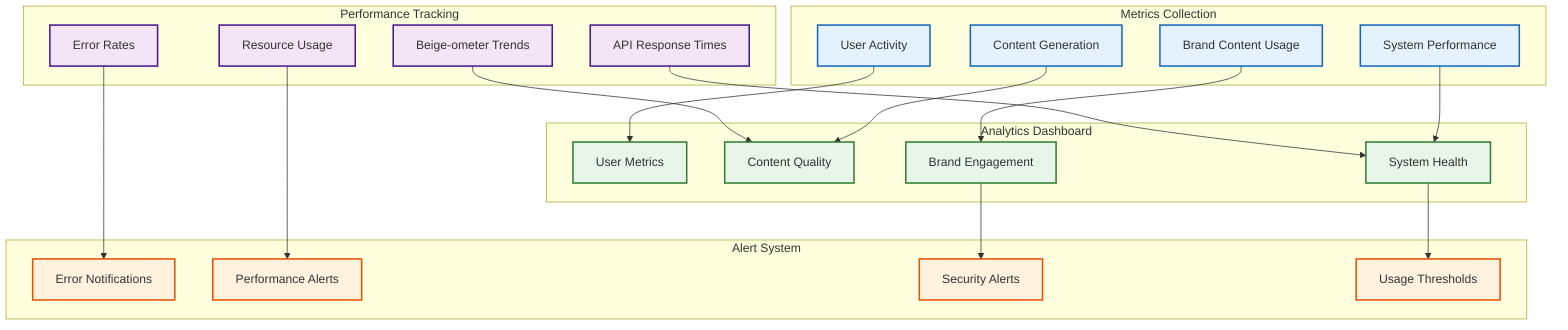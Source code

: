 graph TD
    subgraph Metrics Collection
        A[User Activity]
        B[Content Generation]
        C[Brand Content Usage]
        D[System Performance]
    end

    subgraph Performance Tracking
        E[Beige-ometer Trends]
        F[API Response Times]
        G[Error Rates]
        H[Resource Usage]
    end

    subgraph Analytics Dashboard
        I[User Metrics]
        J[Content Quality]
        K[Brand Engagement]
        L[System Health]
    end

    subgraph Alert System
        M[Error Notifications]
        N[Performance Alerts]
        O[Security Alerts]
        P[Usage Thresholds]
    end

    A --> I
    B --> J
    C --> K
    D --> L
    E --> J
    F --> L
    G --> M
    H --> N
    K --> O
    L --> P

    classDef collection fill:#e3f2fd,stroke:#1565c0,stroke-width:2px
    classDef tracking fill:#f3e5f5,stroke:#4a148c,stroke-width:2px
    classDef dashboard fill:#e8f5e9,stroke:#2e7d32,stroke-width:2px
    classDef alerts fill:#fff3e0,stroke:#e65100,stroke-width:2px

    class A,B,C,D collection
    class E,F,G,H tracking
    class I,J,K,L dashboard
    class M,N,O,P alerts